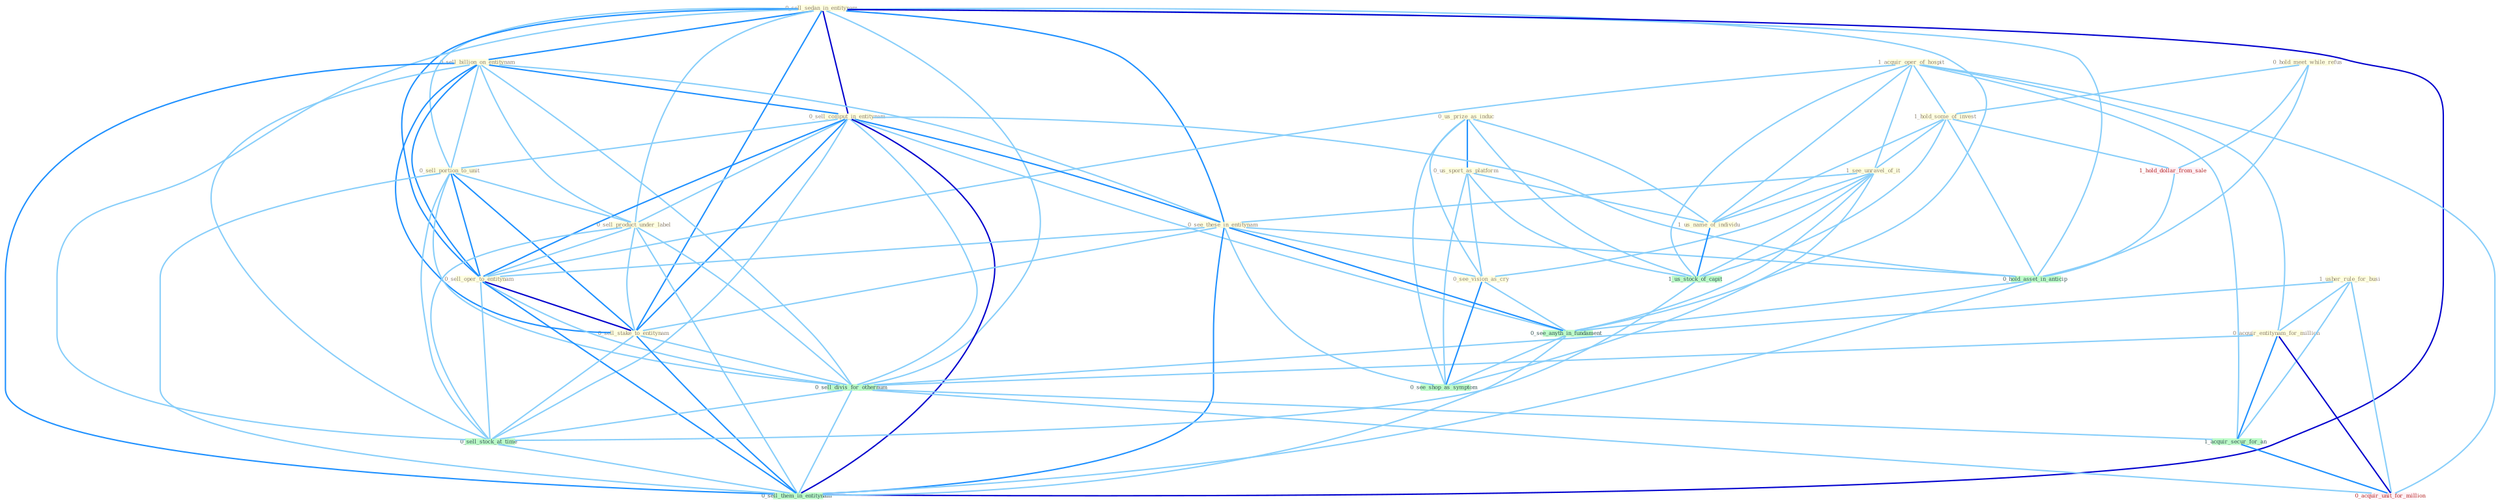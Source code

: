 Graph G{ 
    node
    [shape=polygon,style=filled,width=.5,height=.06,color="#BDFCC9",fixedsize=true,fontsize=4,
    fontcolor="#2f4f4f"];
    {node
    [color="#ffffe0", fontcolor="#8b7d6b"] "0_sell_sedan_in_entitynam " "1_acquir_oper_of_hospit " "0_us_prize_as_induc " "0_sell_billion_on_entitynam " "0_sell_comput_in_entitynam " "0_hold_meet_while_refus " "1_hold_some_of_invest " "0_sell_portion_to_unit " "0_sell_product_under_label " "1_usher_rule_for_busi " "1_see_unravel_of_it " "0_us_sport_as_platform " "0_see_these_in_entitynam " "0_sell_oper_to_entitynam " "1_us_name_of_individu " "0_acquir_entitynam_for_million " "0_sell_stake_to_entitynam " "0_see_vision_as_cry "}
{node [color="#fff0f5", fontcolor="#b22222"] "1_hold_dollar_from_sale " "0_acquir_unit_for_million "}
edge [color="#B0E2FF"];

	"0_sell_sedan_in_entitynam " -- "0_sell_billion_on_entitynam " [w="2", color="#1e90ff" , len=0.8];
	"0_sell_sedan_in_entitynam " -- "0_sell_comput_in_entitynam " [w="3", color="#0000cd" , len=0.6];
	"0_sell_sedan_in_entitynam " -- "0_sell_portion_to_unit " [w="1", color="#87cefa" ];
	"0_sell_sedan_in_entitynam " -- "0_sell_product_under_label " [w="1", color="#87cefa" ];
	"0_sell_sedan_in_entitynam " -- "0_see_these_in_entitynam " [w="2", color="#1e90ff" , len=0.8];
	"0_sell_sedan_in_entitynam " -- "0_sell_oper_to_entitynam " [w="2", color="#1e90ff" , len=0.8];
	"0_sell_sedan_in_entitynam " -- "0_sell_stake_to_entitynam " [w="2", color="#1e90ff" , len=0.8];
	"0_sell_sedan_in_entitynam " -- "0_sell_divis_for_othernum " [w="1", color="#87cefa" ];
	"0_sell_sedan_in_entitynam " -- "0_hold_asset_in_anticip " [w="1", color="#87cefa" ];
	"0_sell_sedan_in_entitynam " -- "0_sell_stock_at_time " [w="1", color="#87cefa" ];
	"0_sell_sedan_in_entitynam " -- "0_see_anyth_in_fundament " [w="1", color="#87cefa" ];
	"0_sell_sedan_in_entitynam " -- "0_sell_them_in_entitynam " [w="3", color="#0000cd" , len=0.6];
	"1_acquir_oper_of_hospit " -- "1_hold_some_of_invest " [w="1", color="#87cefa" ];
	"1_acquir_oper_of_hospit " -- "1_see_unravel_of_it " [w="1", color="#87cefa" ];
	"1_acquir_oper_of_hospit " -- "0_sell_oper_to_entitynam " [w="1", color="#87cefa" ];
	"1_acquir_oper_of_hospit " -- "1_us_name_of_individu " [w="1", color="#87cefa" ];
	"1_acquir_oper_of_hospit " -- "0_acquir_entitynam_for_million " [w="1", color="#87cefa" ];
	"1_acquir_oper_of_hospit " -- "1_acquir_secur_for_an " [w="1", color="#87cefa" ];
	"1_acquir_oper_of_hospit " -- "1_us_stock_of_capit " [w="1", color="#87cefa" ];
	"1_acquir_oper_of_hospit " -- "0_acquir_unit_for_million " [w="1", color="#87cefa" ];
	"0_us_prize_as_induc " -- "0_us_sport_as_platform " [w="2", color="#1e90ff" , len=0.8];
	"0_us_prize_as_induc " -- "1_us_name_of_individu " [w="1", color="#87cefa" ];
	"0_us_prize_as_induc " -- "0_see_vision_as_cry " [w="1", color="#87cefa" ];
	"0_us_prize_as_induc " -- "1_us_stock_of_capit " [w="1", color="#87cefa" ];
	"0_us_prize_as_induc " -- "0_see_shop_as_symptom " [w="1", color="#87cefa" ];
	"0_sell_billion_on_entitynam " -- "0_sell_comput_in_entitynam " [w="2", color="#1e90ff" , len=0.8];
	"0_sell_billion_on_entitynam " -- "0_sell_portion_to_unit " [w="1", color="#87cefa" ];
	"0_sell_billion_on_entitynam " -- "0_sell_product_under_label " [w="1", color="#87cefa" ];
	"0_sell_billion_on_entitynam " -- "0_see_these_in_entitynam " [w="1", color="#87cefa" ];
	"0_sell_billion_on_entitynam " -- "0_sell_oper_to_entitynam " [w="2", color="#1e90ff" , len=0.8];
	"0_sell_billion_on_entitynam " -- "0_sell_stake_to_entitynam " [w="2", color="#1e90ff" , len=0.8];
	"0_sell_billion_on_entitynam " -- "0_sell_divis_for_othernum " [w="1", color="#87cefa" ];
	"0_sell_billion_on_entitynam " -- "0_sell_stock_at_time " [w="1", color="#87cefa" ];
	"0_sell_billion_on_entitynam " -- "0_sell_them_in_entitynam " [w="2", color="#1e90ff" , len=0.8];
	"0_sell_comput_in_entitynam " -- "0_sell_portion_to_unit " [w="1", color="#87cefa" ];
	"0_sell_comput_in_entitynam " -- "0_sell_product_under_label " [w="1", color="#87cefa" ];
	"0_sell_comput_in_entitynam " -- "0_see_these_in_entitynam " [w="2", color="#1e90ff" , len=0.8];
	"0_sell_comput_in_entitynam " -- "0_sell_oper_to_entitynam " [w="2", color="#1e90ff" , len=0.8];
	"0_sell_comput_in_entitynam " -- "0_sell_stake_to_entitynam " [w="2", color="#1e90ff" , len=0.8];
	"0_sell_comput_in_entitynam " -- "0_sell_divis_for_othernum " [w="1", color="#87cefa" ];
	"0_sell_comput_in_entitynam " -- "0_hold_asset_in_anticip " [w="1", color="#87cefa" ];
	"0_sell_comput_in_entitynam " -- "0_sell_stock_at_time " [w="1", color="#87cefa" ];
	"0_sell_comput_in_entitynam " -- "0_see_anyth_in_fundament " [w="1", color="#87cefa" ];
	"0_sell_comput_in_entitynam " -- "0_sell_them_in_entitynam " [w="3", color="#0000cd" , len=0.6];
	"0_hold_meet_while_refus " -- "1_hold_some_of_invest " [w="1", color="#87cefa" ];
	"0_hold_meet_while_refus " -- "1_hold_dollar_from_sale " [w="1", color="#87cefa" ];
	"0_hold_meet_while_refus " -- "0_hold_asset_in_anticip " [w="1", color="#87cefa" ];
	"1_hold_some_of_invest " -- "1_see_unravel_of_it " [w="1", color="#87cefa" ];
	"1_hold_some_of_invest " -- "1_us_name_of_individu " [w="1", color="#87cefa" ];
	"1_hold_some_of_invest " -- "1_us_stock_of_capit " [w="1", color="#87cefa" ];
	"1_hold_some_of_invest " -- "1_hold_dollar_from_sale " [w="1", color="#87cefa" ];
	"1_hold_some_of_invest " -- "0_hold_asset_in_anticip " [w="1", color="#87cefa" ];
	"0_sell_portion_to_unit " -- "0_sell_product_under_label " [w="1", color="#87cefa" ];
	"0_sell_portion_to_unit " -- "0_sell_oper_to_entitynam " [w="2", color="#1e90ff" , len=0.8];
	"0_sell_portion_to_unit " -- "0_sell_stake_to_entitynam " [w="2", color="#1e90ff" , len=0.8];
	"0_sell_portion_to_unit " -- "0_sell_divis_for_othernum " [w="1", color="#87cefa" ];
	"0_sell_portion_to_unit " -- "0_sell_stock_at_time " [w="1", color="#87cefa" ];
	"0_sell_portion_to_unit " -- "0_sell_them_in_entitynam " [w="1", color="#87cefa" ];
	"0_sell_product_under_label " -- "0_sell_oper_to_entitynam " [w="1", color="#87cefa" ];
	"0_sell_product_under_label " -- "0_sell_stake_to_entitynam " [w="1", color="#87cefa" ];
	"0_sell_product_under_label " -- "0_sell_divis_for_othernum " [w="1", color="#87cefa" ];
	"0_sell_product_under_label " -- "0_sell_stock_at_time " [w="1", color="#87cefa" ];
	"0_sell_product_under_label " -- "0_sell_them_in_entitynam " [w="1", color="#87cefa" ];
	"1_usher_rule_for_busi " -- "0_acquir_entitynam_for_million " [w="1", color="#87cefa" ];
	"1_usher_rule_for_busi " -- "0_sell_divis_for_othernum " [w="1", color="#87cefa" ];
	"1_usher_rule_for_busi " -- "1_acquir_secur_for_an " [w="1", color="#87cefa" ];
	"1_usher_rule_for_busi " -- "0_acquir_unit_for_million " [w="1", color="#87cefa" ];
	"1_see_unravel_of_it " -- "0_see_these_in_entitynam " [w="1", color="#87cefa" ];
	"1_see_unravel_of_it " -- "1_us_name_of_individu " [w="1", color="#87cefa" ];
	"1_see_unravel_of_it " -- "0_see_vision_as_cry " [w="1", color="#87cefa" ];
	"1_see_unravel_of_it " -- "1_us_stock_of_capit " [w="1", color="#87cefa" ];
	"1_see_unravel_of_it " -- "0_see_anyth_in_fundament " [w="1", color="#87cefa" ];
	"1_see_unravel_of_it " -- "0_see_shop_as_symptom " [w="1", color="#87cefa" ];
	"0_us_sport_as_platform " -- "1_us_name_of_individu " [w="1", color="#87cefa" ];
	"0_us_sport_as_platform " -- "0_see_vision_as_cry " [w="1", color="#87cefa" ];
	"0_us_sport_as_platform " -- "1_us_stock_of_capit " [w="1", color="#87cefa" ];
	"0_us_sport_as_platform " -- "0_see_shop_as_symptom " [w="1", color="#87cefa" ];
	"0_see_these_in_entitynam " -- "0_sell_oper_to_entitynam " [w="1", color="#87cefa" ];
	"0_see_these_in_entitynam " -- "0_sell_stake_to_entitynam " [w="1", color="#87cefa" ];
	"0_see_these_in_entitynam " -- "0_see_vision_as_cry " [w="1", color="#87cefa" ];
	"0_see_these_in_entitynam " -- "0_hold_asset_in_anticip " [w="1", color="#87cefa" ];
	"0_see_these_in_entitynam " -- "0_see_anyth_in_fundament " [w="2", color="#1e90ff" , len=0.8];
	"0_see_these_in_entitynam " -- "0_see_shop_as_symptom " [w="1", color="#87cefa" ];
	"0_see_these_in_entitynam " -- "0_sell_them_in_entitynam " [w="2", color="#1e90ff" , len=0.8];
	"0_sell_oper_to_entitynam " -- "0_sell_stake_to_entitynam " [w="3", color="#0000cd" , len=0.6];
	"0_sell_oper_to_entitynam " -- "0_sell_divis_for_othernum " [w="1", color="#87cefa" ];
	"0_sell_oper_to_entitynam " -- "0_sell_stock_at_time " [w="1", color="#87cefa" ];
	"0_sell_oper_to_entitynam " -- "0_sell_them_in_entitynam " [w="2", color="#1e90ff" , len=0.8];
	"1_us_name_of_individu " -- "1_us_stock_of_capit " [w="2", color="#1e90ff" , len=0.8];
	"0_acquir_entitynam_for_million " -- "0_sell_divis_for_othernum " [w="1", color="#87cefa" ];
	"0_acquir_entitynam_for_million " -- "1_acquir_secur_for_an " [w="2", color="#1e90ff" , len=0.8];
	"0_acquir_entitynam_for_million " -- "0_acquir_unit_for_million " [w="3", color="#0000cd" , len=0.6];
	"0_sell_stake_to_entitynam " -- "0_sell_divis_for_othernum " [w="1", color="#87cefa" ];
	"0_sell_stake_to_entitynam " -- "0_sell_stock_at_time " [w="1", color="#87cefa" ];
	"0_sell_stake_to_entitynam " -- "0_sell_them_in_entitynam " [w="2", color="#1e90ff" , len=0.8];
	"0_see_vision_as_cry " -- "0_see_anyth_in_fundament " [w="1", color="#87cefa" ];
	"0_see_vision_as_cry " -- "0_see_shop_as_symptom " [w="2", color="#1e90ff" , len=0.8];
	"0_sell_divis_for_othernum " -- "1_acquir_secur_for_an " [w="1", color="#87cefa" ];
	"0_sell_divis_for_othernum " -- "0_sell_stock_at_time " [w="1", color="#87cefa" ];
	"0_sell_divis_for_othernum " -- "0_acquir_unit_for_million " [w="1", color="#87cefa" ];
	"0_sell_divis_for_othernum " -- "0_sell_them_in_entitynam " [w="1", color="#87cefa" ];
	"1_acquir_secur_for_an " -- "0_acquir_unit_for_million " [w="2", color="#1e90ff" , len=0.8];
	"1_us_stock_of_capit " -- "0_sell_stock_at_time " [w="1", color="#87cefa" ];
	"1_hold_dollar_from_sale " -- "0_hold_asset_in_anticip " [w="1", color="#87cefa" ];
	"0_hold_asset_in_anticip " -- "0_see_anyth_in_fundament " [w="1", color="#87cefa" ];
	"0_hold_asset_in_anticip " -- "0_sell_them_in_entitynam " [w="1", color="#87cefa" ];
	"0_sell_stock_at_time " -- "0_sell_them_in_entitynam " [w="1", color="#87cefa" ];
	"0_see_anyth_in_fundament " -- "0_see_shop_as_symptom " [w="1", color="#87cefa" ];
	"0_see_anyth_in_fundament " -- "0_sell_them_in_entitynam " [w="1", color="#87cefa" ];
}